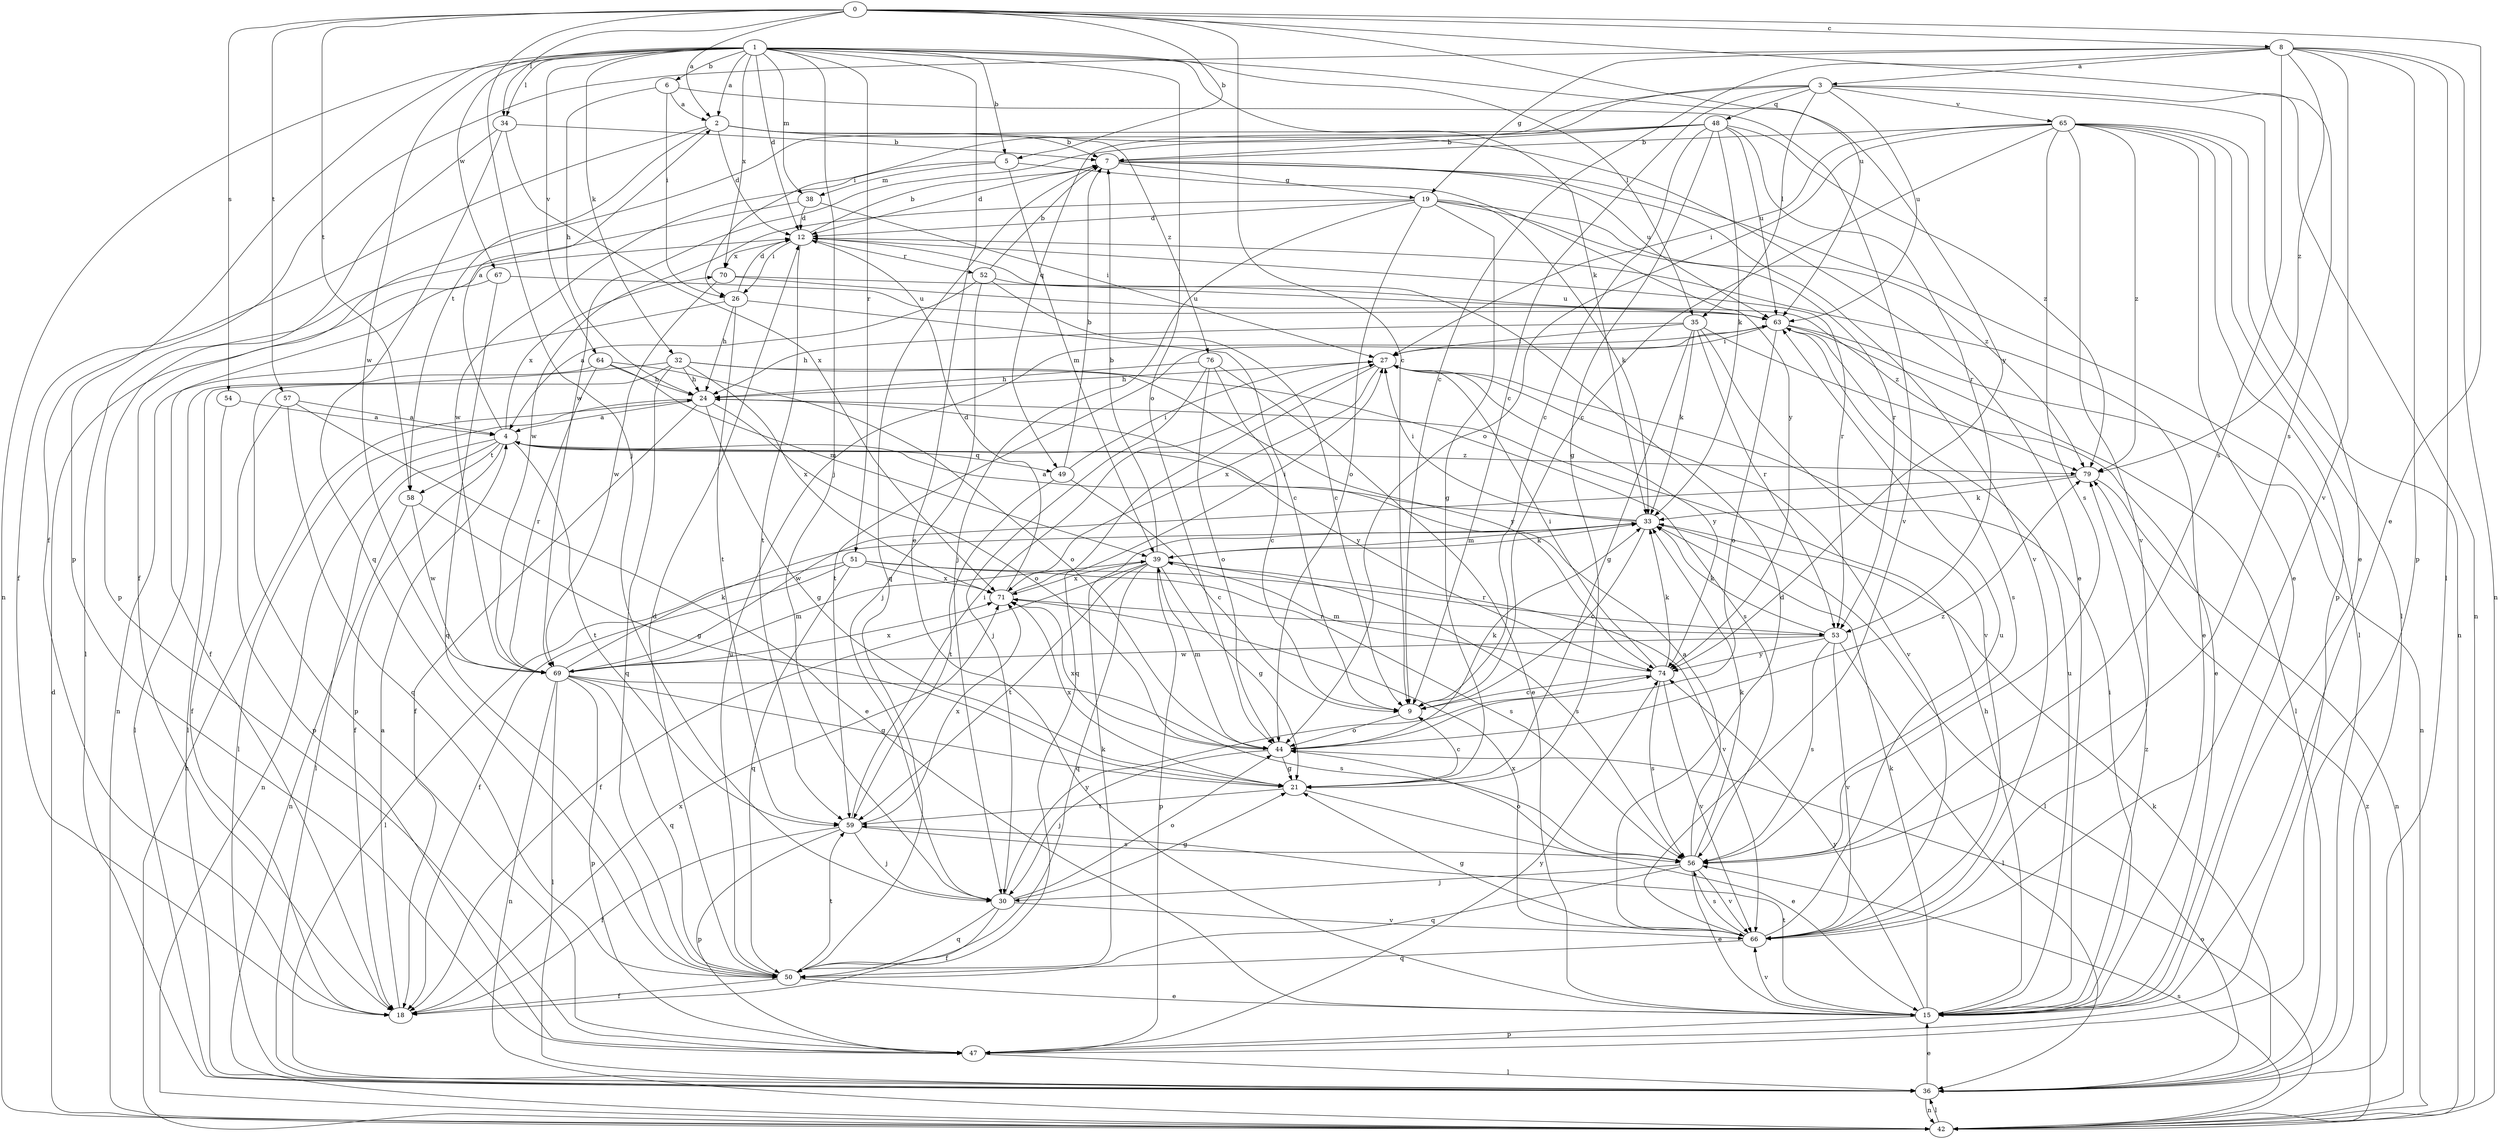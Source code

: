 strict digraph  {
0;
1;
2;
3;
4;
5;
6;
7;
8;
9;
12;
15;
18;
19;
21;
24;
26;
27;
30;
32;
33;
34;
35;
36;
38;
39;
42;
44;
47;
48;
49;
50;
51;
52;
53;
54;
56;
57;
58;
59;
63;
64;
65;
66;
67;
69;
70;
71;
74;
76;
79;
0 -> 2  [label=a];
0 -> 5  [label=b];
0 -> 8  [label=c];
0 -> 9  [label=c];
0 -> 15  [label=e];
0 -> 30  [label=j];
0 -> 34  [label=l];
0 -> 54  [label=s];
0 -> 56  [label=s];
0 -> 57  [label=t];
0 -> 58  [label=t];
0 -> 63  [label=u];
1 -> 2  [label=a];
1 -> 5  [label=b];
1 -> 6  [label=b];
1 -> 12  [label=d];
1 -> 15  [label=e];
1 -> 30  [label=j];
1 -> 32  [label=k];
1 -> 33  [label=k];
1 -> 34  [label=l];
1 -> 35  [label=l];
1 -> 38  [label=m];
1 -> 42  [label=n];
1 -> 44  [label=o];
1 -> 47  [label=p];
1 -> 51  [label=r];
1 -> 64  [label=v];
1 -> 67  [label=w];
1 -> 69  [label=w];
1 -> 70  [label=x];
1 -> 74  [label=y];
2 -> 7  [label=b];
2 -> 12  [label=d];
2 -> 15  [label=e];
2 -> 18  [label=f];
2 -> 58  [label=t];
2 -> 76  [label=z];
3 -> 9  [label=c];
3 -> 15  [label=e];
3 -> 26  [label=i];
3 -> 35  [label=l];
3 -> 42  [label=n];
3 -> 48  [label=q];
3 -> 49  [label=q];
3 -> 63  [label=u];
3 -> 65  [label=v];
4 -> 2  [label=a];
4 -> 18  [label=f];
4 -> 36  [label=l];
4 -> 42  [label=n];
4 -> 49  [label=q];
4 -> 58  [label=t];
4 -> 59  [label=t];
4 -> 70  [label=x];
4 -> 79  [label=z];
5 -> 38  [label=m];
5 -> 39  [label=m];
5 -> 69  [label=w];
5 -> 74  [label=y];
6 -> 2  [label=a];
6 -> 24  [label=h];
6 -> 26  [label=i];
6 -> 66  [label=v];
7 -> 12  [label=d];
7 -> 19  [label=g];
7 -> 36  [label=l];
7 -> 50  [label=q];
7 -> 63  [label=u];
7 -> 66  [label=v];
8 -> 3  [label=a];
8 -> 9  [label=c];
8 -> 18  [label=f];
8 -> 19  [label=g];
8 -> 36  [label=l];
8 -> 42  [label=n];
8 -> 47  [label=p];
8 -> 56  [label=s];
8 -> 66  [label=v];
8 -> 79  [label=z];
9 -> 44  [label=o];
12 -> 7  [label=b];
12 -> 15  [label=e];
12 -> 26  [label=i];
12 -> 52  [label=r];
12 -> 53  [label=r];
12 -> 59  [label=t];
12 -> 70  [label=x];
15 -> 24  [label=h];
15 -> 27  [label=i];
15 -> 33  [label=k];
15 -> 47  [label=p];
15 -> 59  [label=t];
15 -> 63  [label=u];
15 -> 66  [label=v];
15 -> 74  [label=y];
15 -> 79  [label=z];
18 -> 4  [label=a];
18 -> 71  [label=x];
19 -> 12  [label=d];
19 -> 21  [label=g];
19 -> 30  [label=j];
19 -> 33  [label=k];
19 -> 44  [label=o];
19 -> 53  [label=r];
19 -> 69  [label=w];
19 -> 79  [label=z];
21 -> 9  [label=c];
21 -> 15  [label=e];
21 -> 59  [label=t];
21 -> 71  [label=x];
24 -> 4  [label=a];
24 -> 18  [label=f];
24 -> 21  [label=g];
24 -> 36  [label=l];
24 -> 44  [label=o];
24 -> 74  [label=y];
26 -> 9  [label=c];
26 -> 12  [label=d];
26 -> 24  [label=h];
26 -> 42  [label=n];
26 -> 59  [label=t];
27 -> 24  [label=h];
27 -> 50  [label=q];
27 -> 66  [label=v];
27 -> 71  [label=x];
27 -> 74  [label=y];
30 -> 18  [label=f];
30 -> 21  [label=g];
30 -> 44  [label=o];
30 -> 50  [label=q];
30 -> 66  [label=v];
30 -> 74  [label=y];
32 -> 24  [label=h];
32 -> 36  [label=l];
32 -> 47  [label=p];
32 -> 50  [label=q];
32 -> 56  [label=s];
32 -> 71  [label=x];
32 -> 74  [label=y];
33 -> 4  [label=a];
33 -> 9  [label=c];
33 -> 27  [label=i];
33 -> 36  [label=l];
33 -> 39  [label=m];
34 -> 7  [label=b];
34 -> 47  [label=p];
34 -> 50  [label=q];
34 -> 71  [label=x];
35 -> 15  [label=e];
35 -> 21  [label=g];
35 -> 24  [label=h];
35 -> 27  [label=i];
35 -> 33  [label=k];
35 -> 53  [label=r];
35 -> 66  [label=v];
36 -> 15  [label=e];
36 -> 33  [label=k];
36 -> 42  [label=n];
38 -> 12  [label=d];
38 -> 27  [label=i];
38 -> 36  [label=l];
39 -> 7  [label=b];
39 -> 18  [label=f];
39 -> 21  [label=g];
39 -> 33  [label=k];
39 -> 47  [label=p];
39 -> 50  [label=q];
39 -> 56  [label=s];
39 -> 59  [label=t];
39 -> 66  [label=v];
39 -> 71  [label=x];
42 -> 12  [label=d];
42 -> 24  [label=h];
42 -> 36  [label=l];
42 -> 44  [label=o];
42 -> 56  [label=s];
42 -> 79  [label=z];
44 -> 21  [label=g];
44 -> 30  [label=j];
44 -> 33  [label=k];
44 -> 39  [label=m];
44 -> 71  [label=x];
44 -> 79  [label=z];
47 -> 36  [label=l];
47 -> 74  [label=y];
48 -> 7  [label=b];
48 -> 9  [label=c];
48 -> 18  [label=f];
48 -> 21  [label=g];
48 -> 33  [label=k];
48 -> 53  [label=r];
48 -> 63  [label=u];
48 -> 69  [label=w];
48 -> 79  [label=z];
49 -> 7  [label=b];
49 -> 9  [label=c];
49 -> 27  [label=i];
49 -> 59  [label=t];
50 -> 12  [label=d];
50 -> 15  [label=e];
50 -> 18  [label=f];
50 -> 33  [label=k];
50 -> 59  [label=t];
50 -> 63  [label=u];
51 -> 18  [label=f];
51 -> 36  [label=l];
51 -> 50  [label=q];
51 -> 53  [label=r];
51 -> 56  [label=s];
51 -> 71  [label=x];
52 -> 4  [label=a];
52 -> 7  [label=b];
52 -> 9  [label=c];
52 -> 30  [label=j];
52 -> 63  [label=u];
53 -> 33  [label=k];
53 -> 36  [label=l];
53 -> 56  [label=s];
53 -> 66  [label=v];
53 -> 69  [label=w];
53 -> 74  [label=y];
54 -> 4  [label=a];
54 -> 18  [label=f];
56 -> 4  [label=a];
56 -> 15  [label=e];
56 -> 30  [label=j];
56 -> 33  [label=k];
56 -> 44  [label=o];
56 -> 50  [label=q];
56 -> 66  [label=v];
57 -> 4  [label=a];
57 -> 15  [label=e];
57 -> 47  [label=p];
57 -> 50  [label=q];
58 -> 21  [label=g];
58 -> 42  [label=n];
58 -> 69  [label=w];
59 -> 18  [label=f];
59 -> 27  [label=i];
59 -> 30  [label=j];
59 -> 47  [label=p];
59 -> 56  [label=s];
59 -> 71  [label=x];
63 -> 27  [label=i];
63 -> 36  [label=l];
63 -> 42  [label=n];
63 -> 44  [label=o];
63 -> 56  [label=s];
63 -> 59  [label=t];
64 -> 24  [label=h];
64 -> 36  [label=l];
64 -> 39  [label=m];
64 -> 44  [label=o];
64 -> 69  [label=r];
65 -> 7  [label=b];
65 -> 9  [label=c];
65 -> 15  [label=e];
65 -> 27  [label=i];
65 -> 36  [label=l];
65 -> 42  [label=n];
65 -> 44  [label=o];
65 -> 47  [label=p];
65 -> 56  [label=s];
65 -> 66  [label=v];
65 -> 79  [label=z];
66 -> 12  [label=d];
66 -> 21  [label=g];
66 -> 50  [label=q];
66 -> 56  [label=s];
66 -> 63  [label=u];
66 -> 71  [label=x];
67 -> 18  [label=f];
67 -> 50  [label=q];
67 -> 63  [label=u];
69 -> 21  [label=g];
69 -> 33  [label=k];
69 -> 36  [label=l];
69 -> 39  [label=m];
69 -> 42  [label=n];
69 -> 47  [label=p];
69 -> 50  [label=q];
69 -> 56  [label=s];
69 -> 71  [label=x];
70 -> 63  [label=u];
70 -> 69  [label=w];
70 -> 79  [label=z];
71 -> 12  [label=d];
71 -> 27  [label=i];
71 -> 53  [label=r];
74 -> 9  [label=c];
74 -> 27  [label=i];
74 -> 33  [label=k];
74 -> 39  [label=m];
74 -> 56  [label=s];
74 -> 66  [label=v];
76 -> 9  [label=c];
76 -> 15  [label=e];
76 -> 24  [label=h];
76 -> 30  [label=j];
76 -> 44  [label=o];
79 -> 33  [label=k];
79 -> 42  [label=n];
79 -> 69  [label=w];
}
